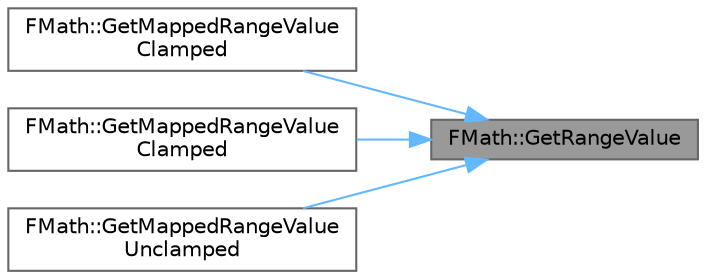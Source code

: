 digraph "FMath::GetRangeValue"
{
 // INTERACTIVE_SVG=YES
 // LATEX_PDF_SIZE
  bgcolor="transparent";
  edge [fontname=Helvetica,fontsize=10,labelfontname=Helvetica,labelfontsize=10];
  node [fontname=Helvetica,fontsize=10,shape=box,height=0.2,width=0.4];
  rankdir="RL";
  Node1 [id="Node000001",label="FMath::GetRangeValue",height=0.2,width=0.4,color="gray40", fillcolor="grey60", style="filled", fontcolor="black",tooltip="Basically a Vector2d version of Lerp."];
  Node1 -> Node2 [id="edge1_Node000001_Node000002",dir="back",color="steelblue1",style="solid",tooltip=" "];
  Node2 [id="Node000002",label="FMath::GetMappedRangeValue\lClamped",height=0.2,width=0.4,color="grey40", fillcolor="white", style="filled",URL="$dc/d20/structFMath.html#a6b548d45dc6636e9936b6d0999012291",tooltip=" "];
  Node1 -> Node3 [id="edge2_Node000001_Node000003",dir="back",color="steelblue1",style="solid",tooltip=" "];
  Node3 [id="Node000003",label="FMath::GetMappedRangeValue\lClamped",height=0.2,width=0.4,color="grey40", fillcolor="white", style="filled",URL="$dc/d20/structFMath.html#a815a09ae0c304aa421b5fd088e45daa6",tooltip="For the given Value clamped to the [Input:Range] inclusive, returns the corresponding percentage in [..."];
  Node1 -> Node4 [id="edge3_Node000001_Node000004",dir="back",color="steelblue1",style="solid",tooltip=" "];
  Node4 [id="Node000004",label="FMath::GetMappedRangeValue\lUnclamped",height=0.2,width=0.4,color="grey40", fillcolor="white", style="filled",URL="$dc/d20/structFMath.html#a5493f19bc8e13a737b4d3084b73a63c4",tooltip="Transform the given Value relative to the input range to the Output Range."];
}
